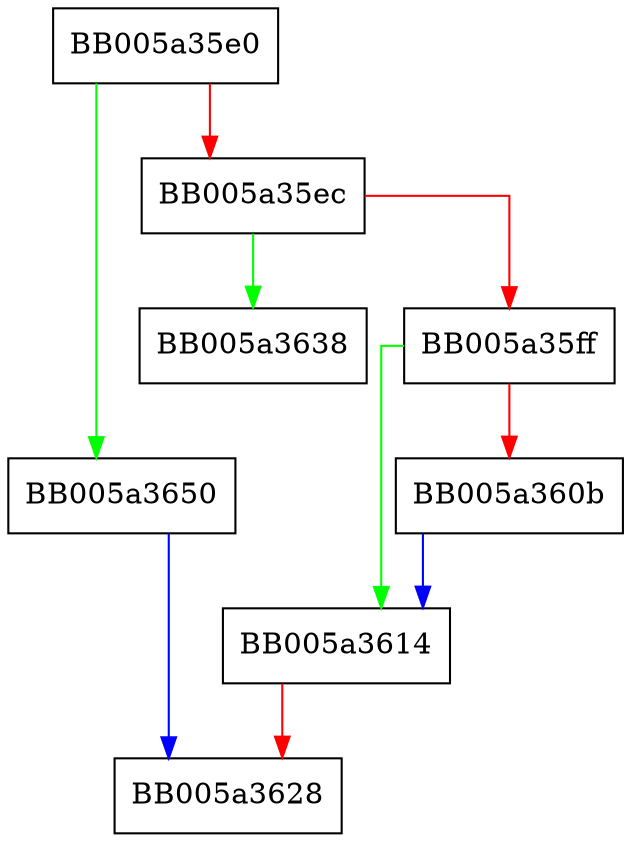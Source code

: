 digraph ENGINE_get_next {
  node [shape="box"];
  graph [splines=ortho];
  BB005a35e0 -> BB005a3650 [color="green"];
  BB005a35e0 -> BB005a35ec [color="red"];
  BB005a35ec -> BB005a3638 [color="green"];
  BB005a35ec -> BB005a35ff [color="red"];
  BB005a35ff -> BB005a3614 [color="green"];
  BB005a35ff -> BB005a360b [color="red"];
  BB005a360b -> BB005a3614 [color="blue"];
  BB005a3614 -> BB005a3628 [color="red"];
  BB005a3650 -> BB005a3628 [color="blue"];
}